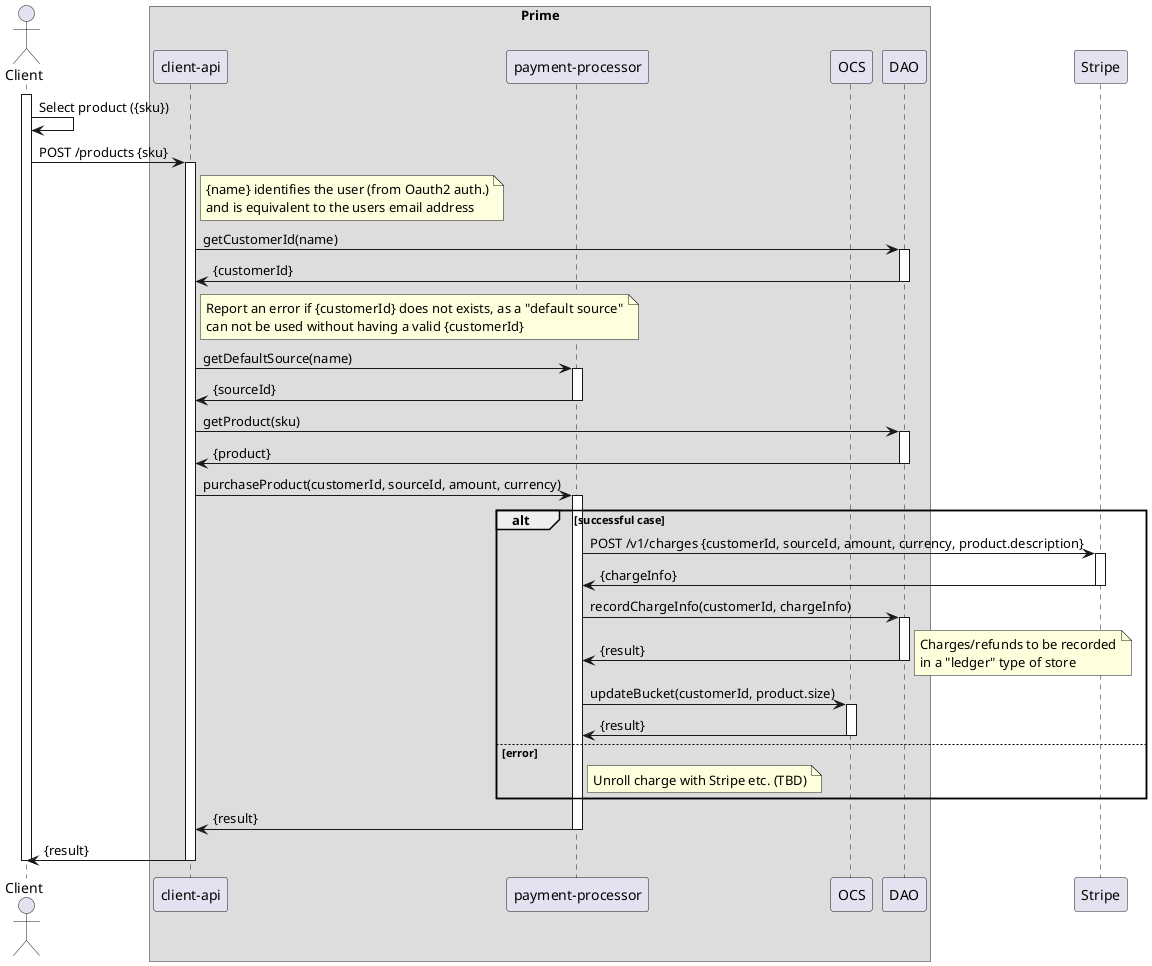 @startuml

actor Client
participant Client

box "Prime"
    participant "client-api"
    participant "payment-processor"
    participant OCS
    participant DAO
end box
participant Stripe

activate Client

    Client -> Client : Select product ({sku})

    Client -> "client-api": POST /products {sku}
    activate "client-api"
    note right of "client-api"
       {name} identifies the user (from Oauth2 auth.)
       and is equivalent to the users email address
    end note

    "client-api" -> DAO : getCustomerId(name)
    activate DAO
    DAO -> "client-api" : {customerId}
    deactivate DAO

    note right of "client-api"
        Report an error if {customerId} does not exists, as a "default source"
        can not be used without having a valid {customerId}
    end note

    "client-api" -> "payment-processor" : getDefaultSource(name)
    activate "payment-processor"
    "payment-processor" -> "client-api" : {sourceId}
    deactivate "payment-processor"

    "client-api" -> DAO : getProduct(sku)
    activate DAO
    DAO -> "client-api" : {product}
    deactivate DAO

    "client-api" -> "payment-processor" : purchaseProduct(customerId, sourceId, amount, currency)
    activate "payment-processor"

    alt successful case
        "payment-processor" -> Stripe : POST /v1/charges {customerId, sourceId, amount, currency, product.description}
        activate Stripe
        Stripe -> "payment-processor" : {chargeInfo}
        deactivate Stripe

        "payment-processor" -> DAO: recordChargeInfo(customerId, chargeInfo)
        activate DAO
        DAO -> "payment-processor" : {result}
        deactivate DAO
        note right
          Charges/refunds to be recorded
          in a "ledger" type of store
        end note

        "payment-processor" -> OCS : updateBucket(customerId, product.size)
        activate OCS
        OCS -> "payment-processor" : {result}
        deactivate OCS

    else error
         note right of "payment-processor" : Unroll charge with Stripe etc. (TBD)

    end

    "payment-processor" -> "client-api" : {result}
    deactivate "payment-processor"

    "client-api" -> Client : {result}
    deactivate "client-api"

deactivate Client

@enduml
